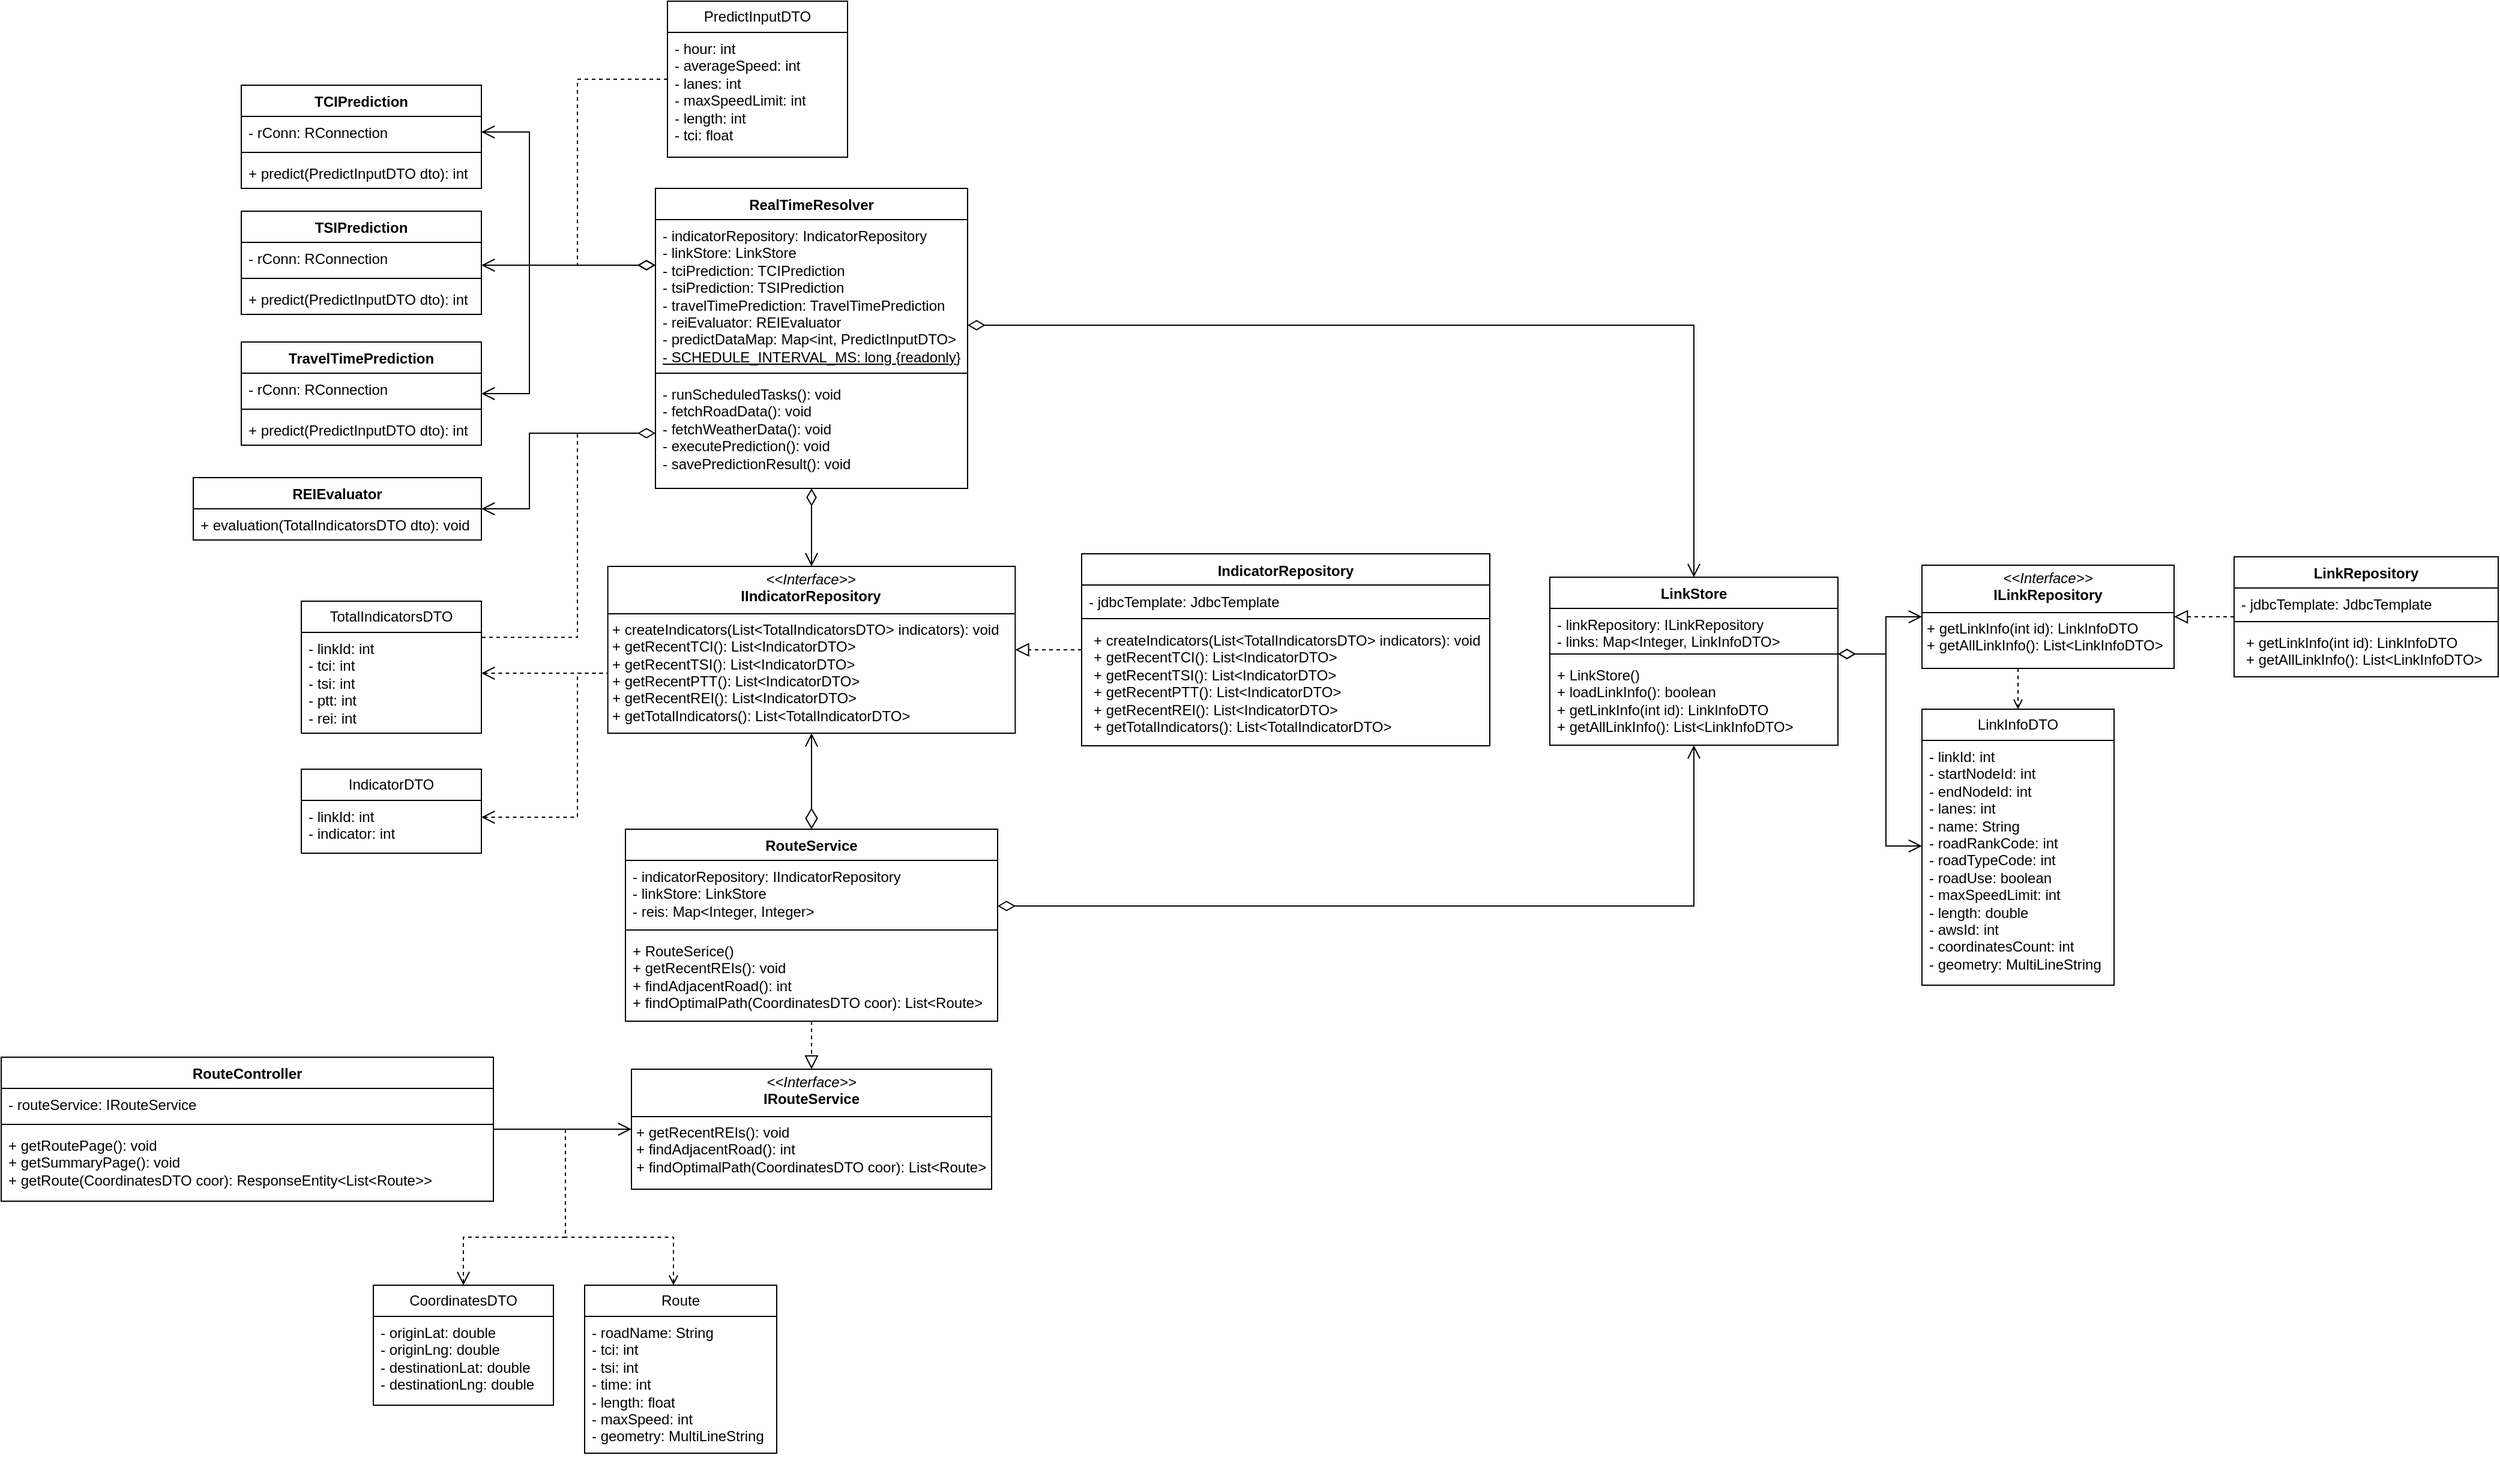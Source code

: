 <mxfile version="24.7.7">
  <diagram id="C5RBs43oDa-KdzZeNtuy" name="Page-1">
    <mxGraphModel dx="942" dy="1934" grid="1" gridSize="10" guides="1" tooltips="1" connect="1" arrows="1" fold="1" page="1" pageScale="1" pageWidth="1169" pageHeight="827" math="0" shadow="0">
      <root>
        <mxCell id="WIyWlLk6GJQsqaUBKTNV-0" />
        <mxCell id="WIyWlLk6GJQsqaUBKTNV-1" parent="WIyWlLk6GJQsqaUBKTNV-0" />
        <mxCell id="muxnc6hLIIF-vg2cAyDk-29" style="edgeStyle=orthogonalEdgeStyle;rounded=0;orthogonalLoop=1;jettySize=auto;html=1;startArrow=diamondThin;startFill=0;endSize=9;endArrow=open;endFill=0;startSize=12;" parent="WIyWlLk6GJQsqaUBKTNV-1" source="7qdgNz7IVnDJnhtJZtUA-0" target="-kvVvv8A91ytOYpTTfjP-13" edge="1">
          <mxGeometry relative="1" as="geometry" />
        </mxCell>
        <mxCell id="7qdgNz7IVnDJnhtJZtUA-0" value="RealTimeResolver" style="swimlane;fontStyle=1;align=center;verticalAlign=top;childLayout=stackLayout;horizontal=1;startSize=26;horizontalStack=0;resizeParent=1;resizeParentMax=0;resizeLast=0;collapsible=1;marginBottom=0;whiteSpace=wrap;html=1;swimlaneFillColor=default;" parent="WIyWlLk6GJQsqaUBKTNV-1" vertex="1">
          <mxGeometry x="645" y="-584" width="260" height="250" as="geometry" />
        </mxCell>
        <mxCell id="7qdgNz7IVnDJnhtJZtUA-1" value="- indicatorRepository: IndicatorRepository&lt;div&gt;- linkStore: LinkStore&lt;br&gt;&lt;div&gt;- tciPrediction: TCI&lt;span style=&quot;background-color: initial;&quot;&gt;Prediction&lt;/span&gt;&lt;/div&gt;&lt;div&gt;- tsiPrediction: TSI&lt;span style=&quot;background-color: initial;&quot;&gt;Prediction&lt;/span&gt;&lt;/div&gt;&lt;div&gt;- travelTimePrediction: TravelTime&lt;span style=&quot;background-color: initial;&quot;&gt;Prediction&lt;/span&gt;&lt;/div&gt;&lt;div&gt;- reiEvaluator: REIEvaluator&lt;/div&gt;&lt;/div&gt;&lt;div&gt;- predictDataMap: Map&amp;lt;int, PredictInputDTO&amp;gt;&lt;/div&gt;&lt;u&gt;- SCHEDULE_INTERVAL_MS: long {readonly}&lt;/u&gt;" style="text;strokeColor=none;fillColor=none;align=left;verticalAlign=top;spacingLeft=4;spacingRight=4;overflow=hidden;rotatable=0;points=[[0,0.5],[1,0.5]];portConstraint=eastwest;whiteSpace=wrap;html=1;" parent="7qdgNz7IVnDJnhtJZtUA-0" vertex="1">
          <mxGeometry y="26" width="260" height="124" as="geometry" />
        </mxCell>
        <mxCell id="7qdgNz7IVnDJnhtJZtUA-2" value="" style="line;strokeWidth=1;fillColor=none;align=left;verticalAlign=middle;spacingTop=-1;spacingLeft=3;spacingRight=3;rotatable=0;labelPosition=right;points=[];portConstraint=eastwest;strokeColor=inherit;" parent="7qdgNz7IVnDJnhtJZtUA-0" vertex="1">
          <mxGeometry y="150" width="260" height="8" as="geometry" />
        </mxCell>
        <mxCell id="7qdgNz7IVnDJnhtJZtUA-3" value="- runScheduledTasks(): void&lt;div&gt;- fetchRoadData(): void&lt;div&gt;- fetchWeatherData(): void&lt;/div&gt;&lt;div&gt;- executePrediction(): void&lt;/div&gt;&lt;div&gt;- savePredictionResult(): void&lt;/div&gt;&lt;/div&gt;" style="text;strokeColor=none;fillColor=none;align=left;verticalAlign=top;spacingLeft=4;spacingRight=4;overflow=hidden;rotatable=0;points=[[0,0.5],[1,0.5]];portConstraint=eastwest;whiteSpace=wrap;html=1;" parent="7qdgNz7IVnDJnhtJZtUA-0" vertex="1">
          <mxGeometry y="158" width="260" height="92" as="geometry" />
        </mxCell>
        <mxCell id="7qdgNz7IVnDJnhtJZtUA-4" value="TCIPrediction" style="swimlane;fontStyle=1;align=center;verticalAlign=top;childLayout=stackLayout;horizontal=1;startSize=26;horizontalStack=0;resizeParent=1;resizeParentMax=0;resizeLast=0;collapsible=1;marginBottom=0;whiteSpace=wrap;html=1;fillColor=default;swimlaneFillColor=default;" parent="WIyWlLk6GJQsqaUBKTNV-1" vertex="1">
          <mxGeometry x="300" y="-670" width="200" height="86" as="geometry" />
        </mxCell>
        <mxCell id="7qdgNz7IVnDJnhtJZtUA-5" value="- rConn: RConnection" style="text;strokeColor=none;fillColor=none;align=left;verticalAlign=top;spacingLeft=4;spacingRight=4;overflow=hidden;rotatable=0;points=[[0,0.5],[1,0.5]];portConstraint=eastwest;whiteSpace=wrap;html=1;" parent="7qdgNz7IVnDJnhtJZtUA-4" vertex="1">
          <mxGeometry y="26" width="200" height="26" as="geometry" />
        </mxCell>
        <mxCell id="7qdgNz7IVnDJnhtJZtUA-6" value="" style="line;strokeWidth=1;fillColor=none;align=left;verticalAlign=middle;spacingTop=-1;spacingLeft=3;spacingRight=3;rotatable=0;labelPosition=right;points=[];portConstraint=eastwest;strokeColor=inherit;" parent="7qdgNz7IVnDJnhtJZtUA-4" vertex="1">
          <mxGeometry y="52" width="200" height="8" as="geometry" />
        </mxCell>
        <mxCell id="7qdgNz7IVnDJnhtJZtUA-7" value="+ predict(PredictInputDTO dto): int" style="text;strokeColor=none;fillColor=none;align=left;verticalAlign=top;spacingLeft=4;spacingRight=4;overflow=hidden;rotatable=0;points=[[0,0.5],[1,0.5]];portConstraint=eastwest;whiteSpace=wrap;html=1;" parent="7qdgNz7IVnDJnhtJZtUA-4" vertex="1">
          <mxGeometry y="60" width="200" height="26" as="geometry" />
        </mxCell>
        <mxCell id="muxnc6hLIIF-vg2cAyDk-27" style="edgeStyle=orthogonalEdgeStyle;rounded=0;orthogonalLoop=1;jettySize=auto;html=1;endSize=12;startSize=9;endArrow=diamondThin;endFill=0;startArrow=open;startFill=0;" parent="WIyWlLk6GJQsqaUBKTNV-1" source="7qdgNz7IVnDJnhtJZtUA-8" target="7qdgNz7IVnDJnhtJZtUA-0" edge="1">
          <mxGeometry relative="1" as="geometry">
            <Array as="points">
              <mxPoint x="540" y="-413" />
              <mxPoint x="540" y="-520" />
            </Array>
          </mxGeometry>
        </mxCell>
        <mxCell id="7qdgNz7IVnDJnhtJZtUA-8" value="TravelTimePrediction" style="swimlane;fontStyle=1;align=center;verticalAlign=top;childLayout=stackLayout;horizontal=1;startSize=26;horizontalStack=0;resizeParent=1;resizeParentMax=0;resizeLast=0;collapsible=1;marginBottom=0;whiteSpace=wrap;html=1;swimlaneFillColor=default;" parent="WIyWlLk6GJQsqaUBKTNV-1" vertex="1">
          <mxGeometry x="300" y="-456" width="200" height="86" as="geometry" />
        </mxCell>
        <mxCell id="7qdgNz7IVnDJnhtJZtUA-9" value="- rConn: RConnection" style="text;strokeColor=none;fillColor=none;align=left;verticalAlign=top;spacingLeft=4;spacingRight=4;overflow=hidden;rotatable=0;points=[[0,0.5],[1,0.5]];portConstraint=eastwest;whiteSpace=wrap;html=1;" parent="7qdgNz7IVnDJnhtJZtUA-8" vertex="1">
          <mxGeometry y="26" width="200" height="26" as="geometry" />
        </mxCell>
        <mxCell id="7qdgNz7IVnDJnhtJZtUA-10" value="" style="line;strokeWidth=1;fillColor=none;align=left;verticalAlign=middle;spacingTop=-1;spacingLeft=3;spacingRight=3;rotatable=0;labelPosition=right;points=[];portConstraint=eastwest;strokeColor=inherit;" parent="7qdgNz7IVnDJnhtJZtUA-8" vertex="1">
          <mxGeometry y="52" width="200" height="8" as="geometry" />
        </mxCell>
        <mxCell id="7qdgNz7IVnDJnhtJZtUA-11" value="+ predict(PredictInputDTO dto): int" style="text;strokeColor=none;fillColor=none;align=left;verticalAlign=top;spacingLeft=4;spacingRight=4;overflow=hidden;rotatable=0;points=[[0,0.5],[1,0.5]];portConstraint=eastwest;whiteSpace=wrap;html=1;" parent="7qdgNz7IVnDJnhtJZtUA-8" vertex="1">
          <mxGeometry y="60" width="200" height="26" as="geometry" />
        </mxCell>
        <mxCell id="muxnc6hLIIF-vg2cAyDk-26" style="edgeStyle=orthogonalEdgeStyle;rounded=0;orthogonalLoop=1;jettySize=auto;html=1;endSize=12;startSize=9;endArrow=diamondThin;endFill=0;startArrow=open;startFill=0;" parent="WIyWlLk6GJQsqaUBKTNV-1" source="7qdgNz7IVnDJnhtJZtUA-12" target="7qdgNz7IVnDJnhtJZtUA-0" edge="1">
          <mxGeometry relative="1" as="geometry">
            <Array as="points">
              <mxPoint x="580" y="-520" />
              <mxPoint x="580" y="-520" />
            </Array>
          </mxGeometry>
        </mxCell>
        <mxCell id="7qdgNz7IVnDJnhtJZtUA-12" value="TSIPrediction" style="swimlane;fontStyle=1;align=center;verticalAlign=top;childLayout=stackLayout;horizontal=1;startSize=26;horizontalStack=0;resizeParent=1;resizeParentMax=0;resizeLast=0;collapsible=1;marginBottom=0;whiteSpace=wrap;html=1;swimlaneFillColor=default;" parent="WIyWlLk6GJQsqaUBKTNV-1" vertex="1">
          <mxGeometry x="300" y="-565" width="200" height="86" as="geometry" />
        </mxCell>
        <mxCell id="7qdgNz7IVnDJnhtJZtUA-13" value="- rConn: RConnection" style="text;strokeColor=none;fillColor=none;align=left;verticalAlign=top;spacingLeft=4;spacingRight=4;overflow=hidden;rotatable=0;points=[[0,0.5],[1,0.5]];portConstraint=eastwest;whiteSpace=wrap;html=1;" parent="7qdgNz7IVnDJnhtJZtUA-12" vertex="1">
          <mxGeometry y="26" width="200" height="26" as="geometry" />
        </mxCell>
        <mxCell id="7qdgNz7IVnDJnhtJZtUA-14" value="" style="line;strokeWidth=1;fillColor=none;align=left;verticalAlign=middle;spacingTop=-1;spacingLeft=3;spacingRight=3;rotatable=0;labelPosition=right;points=[];portConstraint=eastwest;strokeColor=inherit;" parent="7qdgNz7IVnDJnhtJZtUA-12" vertex="1">
          <mxGeometry y="52" width="200" height="8" as="geometry" />
        </mxCell>
        <mxCell id="7qdgNz7IVnDJnhtJZtUA-15" value="+ predict(PredictInputDTO dto): int" style="text;strokeColor=none;fillColor=none;align=left;verticalAlign=top;spacingLeft=4;spacingRight=4;overflow=hidden;rotatable=0;points=[[0,0.5],[1,0.5]];portConstraint=eastwest;whiteSpace=wrap;html=1;" parent="7qdgNz7IVnDJnhtJZtUA-12" vertex="1">
          <mxGeometry y="60" width="200" height="26" as="geometry" />
        </mxCell>
        <mxCell id="9JOu5r-hT03HQkHYxPeE-22" style="edgeStyle=orthogonalEdgeStyle;rounded=0;orthogonalLoop=1;jettySize=auto;html=1;endArrow=open;endFill=0;endSize=9;" parent="WIyWlLk6GJQsqaUBKTNV-1" source="7qdgNz7IVnDJnhtJZtUA-24" target="9JOu5r-hT03HQkHYxPeE-0" edge="1">
          <mxGeometry relative="1" as="geometry" />
        </mxCell>
        <mxCell id="9JOu5r-hT03HQkHYxPeE-23" style="edgeStyle=orthogonalEdgeStyle;rounded=0;orthogonalLoop=1;jettySize=auto;html=1;endArrow=open;endFill=0;dashed=1;endSize=9;entryX=0.5;entryY=0;entryDx=0;entryDy=0;" parent="WIyWlLk6GJQsqaUBKTNV-1" target="-kvVvv8A91ytOYpTTfjP-0" edge="1">
          <mxGeometry relative="1" as="geometry">
            <mxPoint x="570" y="199.99" as="sourcePoint" />
            <mxPoint x="490" y="330" as="targetPoint" />
            <Array as="points">
              <mxPoint x="570" y="290" />
              <mxPoint x="485" y="290" />
            </Array>
          </mxGeometry>
        </mxCell>
        <mxCell id="7qdgNz7IVnDJnhtJZtUA-24" value="RouteController" style="swimlane;fontStyle=1;align=center;verticalAlign=top;childLayout=stackLayout;horizontal=1;startSize=26;horizontalStack=0;resizeParent=1;resizeParentMax=0;resizeLast=0;collapsible=1;marginBottom=0;whiteSpace=wrap;html=1;swimlaneFillColor=default;" parent="WIyWlLk6GJQsqaUBKTNV-1" vertex="1">
          <mxGeometry x="100" y="140" width="410" height="120" as="geometry" />
        </mxCell>
        <mxCell id="7qdgNz7IVnDJnhtJZtUA-25" value="- routeService: IRouteService" style="text;strokeColor=none;fillColor=none;align=left;verticalAlign=top;spacingLeft=4;spacingRight=4;overflow=hidden;rotatable=0;points=[[0,0.5],[1,0.5]];portConstraint=eastwest;whiteSpace=wrap;html=1;" parent="7qdgNz7IVnDJnhtJZtUA-24" vertex="1">
          <mxGeometry y="26" width="410" height="26" as="geometry" />
        </mxCell>
        <mxCell id="7qdgNz7IVnDJnhtJZtUA-26" value="" style="line;strokeWidth=1;fillColor=none;align=left;verticalAlign=middle;spacingTop=-1;spacingLeft=3;spacingRight=3;rotatable=0;labelPosition=right;points=[];portConstraint=eastwest;strokeColor=inherit;" parent="7qdgNz7IVnDJnhtJZtUA-24" vertex="1">
          <mxGeometry y="52" width="410" height="8" as="geometry" />
        </mxCell>
        <mxCell id="7qdgNz7IVnDJnhtJZtUA-27" value="+ getRoutePage(): void&lt;div&gt;+ getSummaryPage(): void&lt;/div&gt;&lt;div&gt;+ getRoute(CoordinatesDTO coor):&amp;nbsp;ResponseEntity&amp;lt;List&amp;lt;Route&amp;gt;&amp;gt;&lt;/div&gt;" style="text;strokeColor=none;fillColor=none;align=left;verticalAlign=top;spacingLeft=4;spacingRight=4;overflow=hidden;rotatable=0;points=[[0,0.5],[1,0.5]];portConstraint=eastwest;whiteSpace=wrap;html=1;" parent="7qdgNz7IVnDJnhtJZtUA-24" vertex="1">
          <mxGeometry y="60" width="410" height="60" as="geometry" />
        </mxCell>
        <mxCell id="-kvVvv8A91ytOYpTTfjP-7" style="edgeStyle=orthogonalEdgeStyle;rounded=0;orthogonalLoop=1;jettySize=auto;html=1;startArrow=diamondThin;startFill=0;endSize=9;startSize=15;entryX=0.5;entryY=1;entryDx=0;entryDy=0;endArrow=open;endFill=0;" parent="WIyWlLk6GJQsqaUBKTNV-1" source="7qdgNz7IVnDJnhtJZtUA-28" target="-kvVvv8A91ytOYpTTfjP-13" edge="1">
          <mxGeometry relative="1" as="geometry" />
        </mxCell>
        <mxCell id="9JOu5r-hT03HQkHYxPeE-39" style="edgeStyle=orthogonalEdgeStyle;rounded=0;orthogonalLoop=1;jettySize=auto;html=1;dashed=1;endArrow=block;endFill=0;endSize=9;" parent="WIyWlLk6GJQsqaUBKTNV-1" source="7qdgNz7IVnDJnhtJZtUA-28" target="9JOu5r-hT03HQkHYxPeE-0" edge="1">
          <mxGeometry relative="1" as="geometry" />
        </mxCell>
        <mxCell id="muxnc6hLIIF-vg2cAyDk-38" style="edgeStyle=orthogonalEdgeStyle;rounded=0;orthogonalLoop=1;jettySize=auto;html=1;endArrow=open;endFill=0;endSize=9;startArrow=diamondThin;startFill=0;startSize=12;" parent="WIyWlLk6GJQsqaUBKTNV-1" source="7qdgNz7IVnDJnhtJZtUA-28" target="muxnc6hLIIF-vg2cAyDk-5" edge="1">
          <mxGeometry relative="1" as="geometry">
            <Array as="points">
              <mxPoint x="1510" y="14" />
            </Array>
          </mxGeometry>
        </mxCell>
        <mxCell id="7qdgNz7IVnDJnhtJZtUA-28" value="RouteService" style="swimlane;fontStyle=1;align=center;verticalAlign=top;childLayout=stackLayout;horizontal=1;startSize=26;horizontalStack=0;resizeParent=1;resizeParentMax=0;resizeLast=0;collapsible=1;marginBottom=0;whiteSpace=wrap;html=1;swimlaneFillColor=default;" parent="WIyWlLk6GJQsqaUBKTNV-1" vertex="1">
          <mxGeometry x="620" y="-50" width="310" height="160" as="geometry" />
        </mxCell>
        <mxCell id="7qdgNz7IVnDJnhtJZtUA-29" value="- indicatorRepository: IIndicatorRepository&lt;div&gt;- linkStore: LinkStore&lt;/div&gt;&lt;div&gt;- reis: Map&amp;lt;Integer, Integer&amp;gt;&lt;/div&gt;" style="text;strokeColor=none;fillColor=none;align=left;verticalAlign=top;spacingLeft=4;spacingRight=4;overflow=hidden;rotatable=0;points=[[0,0.5],[1,0.5]];portConstraint=eastwest;whiteSpace=wrap;html=1;" parent="7qdgNz7IVnDJnhtJZtUA-28" vertex="1">
          <mxGeometry y="26" width="310" height="54" as="geometry" />
        </mxCell>
        <mxCell id="7qdgNz7IVnDJnhtJZtUA-30" value="" style="line;strokeWidth=1;fillColor=none;align=left;verticalAlign=middle;spacingTop=-1;spacingLeft=3;spacingRight=3;rotatable=0;labelPosition=right;points=[];portConstraint=eastwest;strokeColor=inherit;" parent="7qdgNz7IVnDJnhtJZtUA-28" vertex="1">
          <mxGeometry y="80" width="310" height="8" as="geometry" />
        </mxCell>
        <mxCell id="7qdgNz7IVnDJnhtJZtUA-31" value="+ RouteSerice()&lt;div&gt;&lt;span style=&quot;background-color: initial;&quot;&gt;+ getRecentREIs(): void&lt;/span&gt;&lt;/div&gt;&lt;div&gt;&lt;span style=&quot;background-color: initial;&quot;&gt;+ findAdjacentRoad(): int&lt;/span&gt;&lt;/div&gt;&lt;div&gt;&lt;span style=&quot;background-color: initial;&quot;&gt;+ findOptimalPath(CoordinatesDTO coor): List&amp;lt;Route&amp;gt;&lt;/span&gt;&lt;/div&gt;" style="text;strokeColor=none;fillColor=none;align=left;verticalAlign=top;spacingLeft=4;spacingRight=4;overflow=hidden;rotatable=0;points=[[0,0.5],[1,0.5]];portConstraint=eastwest;whiteSpace=wrap;html=1;" parent="7qdgNz7IVnDJnhtJZtUA-28" vertex="1">
          <mxGeometry y="88" width="310" height="72" as="geometry" />
        </mxCell>
        <mxCell id="-kvVvv8A91ytOYpTTfjP-0" value="CoordinatesDTO" style="swimlane;fontStyle=0;childLayout=stackLayout;horizontal=1;startSize=26;fillColor=none;horizontalStack=0;resizeParent=1;resizeParentMax=0;resizeLast=0;collapsible=1;marginBottom=0;whiteSpace=wrap;html=1;swimlaneFillColor=default;" parent="WIyWlLk6GJQsqaUBKTNV-1" vertex="1">
          <mxGeometry x="410" y="330" width="150" height="100" as="geometry" />
        </mxCell>
        <mxCell id="-kvVvv8A91ytOYpTTfjP-1" value="- originLat: double&lt;div&gt;- originLng: double&lt;br&gt;&lt;/div&gt;&lt;div&gt;- destinationLat&lt;span style=&quot;background-color: initial;&quot;&gt;: double&lt;/span&gt;&lt;br&gt;&lt;/div&gt;&lt;div&gt;- destinationLng&lt;span style=&quot;background-color: initial;&quot;&gt;: double&lt;/span&gt;&lt;span style=&quot;background-color: initial;&quot;&gt;&lt;br&gt;&lt;/span&gt;&lt;/div&gt;" style="text;strokeColor=none;fillColor=none;align=left;verticalAlign=top;spacingLeft=4;spacingRight=4;overflow=hidden;rotatable=0;points=[[0,0.5],[1,0.5]];portConstraint=eastwest;whiteSpace=wrap;html=1;" parent="-kvVvv8A91ytOYpTTfjP-0" vertex="1">
          <mxGeometry y="26" width="150" height="74" as="geometry" />
        </mxCell>
        <mxCell id="-kvVvv8A91ytOYpTTfjP-13" value="&lt;p style=&quot;margin:0px;margin-top:4px;text-align:center;&quot;&gt;&lt;i&gt;&amp;lt;&amp;lt;Interface&amp;gt;&amp;gt;&lt;/i&gt;&lt;br&gt;&lt;b&gt;IIndicatorRepository&lt;/b&gt;&lt;/p&gt;&lt;hr size=&quot;1&quot; style=&quot;border-style:solid;&quot;&gt;&lt;p style=&quot;margin:0px;margin-left:4px;&quot;&gt;+ createIndicators(List&amp;lt;TotalIndicatorsDTO&amp;gt; indicators): void&lt;br&gt;&lt;/p&gt;&lt;p style=&quot;margin: 0px 0px 0px 4px;&quot;&gt;+ getRecentTCI(): List&amp;lt;IndicatorDTO&amp;gt;&lt;/p&gt;&lt;p style=&quot;margin: 0px 0px 0px 4px;&quot;&gt;+ getRecentTSI(): List&amp;lt;IndicatorDTO&amp;gt;&lt;br&gt;&lt;/p&gt;&lt;p style=&quot;margin: 0px 0px 0px 4px;&quot;&gt;+ getRecentPTT(): List&amp;lt;IndicatorDTO&amp;gt;&lt;/p&gt;&lt;p style=&quot;margin: 0px 0px 0px 4px;&quot;&gt;+ getRecentREI(): List&amp;lt;IndicatorDTO&amp;gt;&lt;/p&gt;&lt;p style=&quot;margin: 0px 0px 0px 4px;&quot;&gt;+ getTotalIndicators(): List&amp;lt;TotalIndicatorDTO&amp;gt;&lt;/p&gt;" style="verticalAlign=top;align=left;overflow=fill;html=1;whiteSpace=wrap;swimlaneFillColor=default;" parent="WIyWlLk6GJQsqaUBKTNV-1" vertex="1">
          <mxGeometry x="605.31" y="-269" width="339.38" height="139" as="geometry" />
        </mxCell>
        <mxCell id="9JOu5r-hT03HQkHYxPeE-41" style="edgeStyle=orthogonalEdgeStyle;rounded=0;orthogonalLoop=1;jettySize=auto;html=1;dashed=1;endArrow=none;endFill=0;endSize=9;startArrow=open;startFill=0;startSize=9;" parent="WIyWlLk6GJQsqaUBKTNV-1" source="-kvVvv8A91ytOYpTTfjP-14" target="-kvVvv8A91ytOYpTTfjP-13" edge="1">
          <mxGeometry relative="1" as="geometry">
            <Array as="points">
              <mxPoint x="580" y="-60" />
              <mxPoint x="580" y="-180" />
            </Array>
          </mxGeometry>
        </mxCell>
        <mxCell id="-kvVvv8A91ytOYpTTfjP-14" value="IndicatorDTO" style="swimlane;fontStyle=0;childLayout=stackLayout;horizontal=1;startSize=26;fillColor=none;horizontalStack=0;resizeParent=1;resizeParentMax=0;resizeLast=0;collapsible=1;marginBottom=0;whiteSpace=wrap;html=1;" parent="WIyWlLk6GJQsqaUBKTNV-1" vertex="1">
          <mxGeometry x="350" y="-100" width="150" height="70" as="geometry" />
        </mxCell>
        <mxCell id="-kvVvv8A91ytOYpTTfjP-15" value="- linkId: int&lt;div&gt;- indicator: int&lt;br&gt;&lt;/div&gt;" style="text;strokeColor=none;fillColor=none;align=left;verticalAlign=top;spacingLeft=4;spacingRight=4;overflow=hidden;rotatable=0;points=[[0,0.5],[1,0.5]];portConstraint=eastwest;whiteSpace=wrap;html=1;" parent="-kvVvv8A91ytOYpTTfjP-14" vertex="1">
          <mxGeometry y="26" width="150" height="44" as="geometry" />
        </mxCell>
        <mxCell id="9JOu5r-hT03HQkHYxPeE-0" value="&lt;p style=&quot;margin:0px;margin-top:4px;text-align:center;&quot;&gt;&lt;i&gt;&amp;lt;&amp;lt;Interface&amp;gt;&amp;gt;&lt;/i&gt;&lt;br&gt;&lt;b&gt;I&lt;/b&gt;&lt;b style=&quot;background-color: initial;&quot;&gt;RouteService&lt;/b&gt;&lt;/p&gt;&lt;hr size=&quot;1&quot; style=&quot;border-style:solid;&quot;&gt;&lt;p style=&quot;margin:0px;margin-left:4px;&quot;&gt;+ getRecentREIs(): void&lt;/p&gt;&lt;p style=&quot;margin:0px;margin-left:4px;&quot;&gt;+ findAdjacentRoad(): int&lt;/p&gt;&lt;p style=&quot;margin:0px;margin-left:4px;&quot;&gt;+ findOptimalPath(CoordinatesDTO coor): List&amp;lt;Route&amp;gt;&lt;/p&gt;" style="verticalAlign=top;align=left;overflow=fill;html=1;whiteSpace=wrap;swimlaneFillColor=default;" parent="WIyWlLk6GJQsqaUBKTNV-1" vertex="1">
          <mxGeometry x="625" y="150" width="300" height="100" as="geometry" />
        </mxCell>
        <mxCell id="muxnc6hLIIF-vg2cAyDk-22" style="edgeStyle=orthogonalEdgeStyle;rounded=0;orthogonalLoop=1;jettySize=auto;html=1;endArrow=none;endFill=0;dashed=1;startArrow=open;startFill=0;" parent="WIyWlLk6GJQsqaUBKTNV-1" source="9JOu5r-hT03HQkHYxPeE-6" edge="1">
          <mxGeometry relative="1" as="geometry">
            <mxPoint x="570" y="290" as="targetPoint" />
            <Array as="points">
              <mxPoint x="660" y="290" />
            </Array>
          </mxGeometry>
        </mxCell>
        <mxCell id="9JOu5r-hT03HQkHYxPeE-6" value="Route" style="swimlane;fontStyle=0;childLayout=stackLayout;horizontal=1;startSize=26;fillColor=none;horizontalStack=0;resizeParent=1;resizeParentMax=0;resizeLast=0;collapsible=1;marginBottom=0;whiteSpace=wrap;html=1;swimlaneFillColor=default;" parent="WIyWlLk6GJQsqaUBKTNV-1" vertex="1">
          <mxGeometry x="586" y="330" width="160" height="140" as="geometry">
            <mxRectangle x="780" y="586" width="70" height="30" as="alternateBounds" />
          </mxGeometry>
        </mxCell>
        <mxCell id="9JOu5r-hT03HQkHYxPeE-9" value="- roadName: String&lt;div&gt;- tci: int&lt;br&gt;&lt;/div&gt;&lt;div&gt;- tsi: int&lt;br&gt;&lt;/div&gt;&lt;div&gt;- time: int&lt;br&gt;&lt;/div&gt;&lt;div&gt;- length: float&lt;br&gt;&lt;/div&gt;&lt;div&gt;- maxSpeed: int&lt;/div&gt;&lt;div&gt;- geometry: MultiLineString&lt;/div&gt;" style="text;strokeColor=none;fillColor=none;align=left;verticalAlign=top;spacingLeft=4;spacingRight=4;overflow=hidden;rotatable=0;points=[[0,0.5],[1,0.5]];portConstraint=eastwest;whiteSpace=wrap;html=1;" parent="9JOu5r-hT03HQkHYxPeE-6" vertex="1">
          <mxGeometry y="26" width="160" height="114" as="geometry" />
        </mxCell>
        <mxCell id="muxnc6hLIIF-vg2cAyDk-28" style="edgeStyle=orthogonalEdgeStyle;rounded=0;orthogonalLoop=1;jettySize=auto;html=1;endSize=12;startSize=9;endArrow=diamondThin;endFill=0;startArrow=open;startFill=0;" parent="WIyWlLk6GJQsqaUBKTNV-1" source="9JOu5r-hT03HQkHYxPeE-29" target="7qdgNz7IVnDJnhtJZtUA-0" edge="1">
          <mxGeometry relative="1" as="geometry">
            <Array as="points">
              <mxPoint x="540" y="-317" />
              <mxPoint x="540" y="-380" />
            </Array>
          </mxGeometry>
        </mxCell>
        <mxCell id="9JOu5r-hT03HQkHYxPeE-29" value="REIEvaluator" style="swimlane;fontStyle=1;align=center;verticalAlign=top;childLayout=stackLayout;horizontal=1;startSize=26;horizontalStack=0;resizeParent=1;resizeParentMax=0;resizeLast=0;collapsible=1;marginBottom=0;whiteSpace=wrap;html=1;swimlaneFillColor=default;" parent="WIyWlLk6GJQsqaUBKTNV-1" vertex="1">
          <mxGeometry x="260" y="-343" width="240" height="52" as="geometry" />
        </mxCell>
        <mxCell id="9JOu5r-hT03HQkHYxPeE-32" value="+ evaluation&lt;span style=&quot;background-color: initial;&quot;&gt;(TotalIndicatorsDTO dto): void&lt;/span&gt;" style="text;strokeColor=none;fillColor=none;align=left;verticalAlign=top;spacingLeft=4;spacingRight=4;overflow=hidden;rotatable=0;points=[[0,0.5],[1,0.5]];portConstraint=eastwest;whiteSpace=wrap;html=1;" parent="9JOu5r-hT03HQkHYxPeE-29" vertex="1">
          <mxGeometry y="26" width="240" height="26" as="geometry" />
        </mxCell>
        <mxCell id="5KlHAKBDxqlmMe3zaaGu-0" value="TotalIndicatorsDTO" style="swimlane;fontStyle=0;childLayout=stackLayout;horizontal=1;startSize=26;fillColor=none;horizontalStack=0;resizeParent=1;resizeParentMax=0;resizeLast=0;collapsible=1;marginBottom=0;whiteSpace=wrap;html=1;swimlaneFillColor=default;" parent="WIyWlLk6GJQsqaUBKTNV-1" vertex="1">
          <mxGeometry x="350" y="-240" width="150" height="110" as="geometry" />
        </mxCell>
        <mxCell id="muxnc6hLIIF-vg2cAyDk-34" style="edgeStyle=orthogonalEdgeStyle;rounded=0;orthogonalLoop=1;jettySize=auto;html=1;endArrow=none;endFill=0;dashed=1;exitX=1.003;exitY=0.049;exitDx=0;exitDy=0;exitPerimeter=0;" parent="5KlHAKBDxqlmMe3zaaGu-0" source="5KlHAKBDxqlmMe3zaaGu-1" edge="1">
          <mxGeometry relative="1" as="geometry">
            <mxPoint x="230" y="-140" as="targetPoint" />
            <mxPoint x="150" y="53" as="sourcePoint" />
            <Array as="points">
              <mxPoint x="230" y="30" />
            </Array>
          </mxGeometry>
        </mxCell>
        <mxCell id="5KlHAKBDxqlmMe3zaaGu-1" value="- linkId: int&lt;div&gt;- tci: int&lt;br&gt;&lt;/div&gt;&lt;div&gt;- tsi: int&lt;/div&gt;&lt;div&gt;- ptt: int&lt;/div&gt;&lt;div&gt;- rei: int&lt;/div&gt;" style="text;strokeColor=none;fillColor=none;align=left;verticalAlign=top;spacingLeft=4;spacingRight=4;overflow=hidden;rotatable=0;points=[[0,0.5],[1,0.5]];portConstraint=eastwest;whiteSpace=wrap;html=1;" parent="5KlHAKBDxqlmMe3zaaGu-0" vertex="1">
          <mxGeometry y="26" width="150" height="84" as="geometry" />
        </mxCell>
        <mxCell id="5KlHAKBDxqlmMe3zaaGu-2" style="edgeStyle=orthogonalEdgeStyle;rounded=0;orthogonalLoop=1;jettySize=auto;html=1;endArrow=none;endFill=0;endSize=9;dashed=1;startArrow=open;startFill=0;startSize=9;" parent="WIyWlLk6GJQsqaUBKTNV-1" source="5KlHAKBDxqlmMe3zaaGu-1" target="-kvVvv8A91ytOYpTTfjP-13" edge="1">
          <mxGeometry relative="1" as="geometry">
            <Array as="points">
              <mxPoint x="570" y="-180" />
              <mxPoint x="570" y="-180" />
            </Array>
          </mxGeometry>
        </mxCell>
        <mxCell id="muxnc6hLIIF-vg2cAyDk-30" style="edgeStyle=orthogonalEdgeStyle;rounded=0;orthogonalLoop=1;jettySize=auto;html=1;endArrow=none;endFill=0;dashed=1;endSize=9;startSize=12;" parent="WIyWlLk6GJQsqaUBKTNV-1" source="muxnc6hLIIF-vg2cAyDk-0" edge="1">
          <mxGeometry relative="1" as="geometry">
            <mxPoint x="570" y="-520" as="targetPoint" />
            <Array as="points">
              <mxPoint x="580" y="-675" />
              <mxPoint x="580" y="-520" />
            </Array>
          </mxGeometry>
        </mxCell>
        <mxCell id="muxnc6hLIIF-vg2cAyDk-0" value="PredictInputDTO" style="swimlane;fontStyle=0;childLayout=stackLayout;horizontal=1;startSize=26;fillColor=none;horizontalStack=0;resizeParent=1;resizeParentMax=0;resizeLast=0;collapsible=1;marginBottom=0;whiteSpace=wrap;html=1;swimlaneFillColor=default;" parent="WIyWlLk6GJQsqaUBKTNV-1" vertex="1">
          <mxGeometry x="655" y="-740" width="150" height="130" as="geometry" />
        </mxCell>
        <mxCell id="muxnc6hLIIF-vg2cAyDk-1" value="&lt;div&gt;- hour: int&lt;br&gt;&lt;/div&gt;&lt;div&gt;- averageSpeed: int&lt;/div&gt;&lt;div&gt;- lanes: int&lt;/div&gt;&lt;div&gt;- maxSpeedLimit: int&lt;/div&gt;&lt;div&gt;- length: int&lt;/div&gt;&lt;div&gt;- tci: float&lt;/div&gt;" style="text;strokeColor=none;fillColor=none;align=left;verticalAlign=top;spacingLeft=4;spacingRight=4;overflow=hidden;rotatable=0;points=[[0,0.5],[1,0.5]];portConstraint=eastwest;whiteSpace=wrap;html=1;" parent="muxnc6hLIIF-vg2cAyDk-0" vertex="1">
          <mxGeometry y="26" width="150" height="104" as="geometry" />
        </mxCell>
        <mxCell id="muxnc6hLIIF-vg2cAyDk-42" style="edgeStyle=orthogonalEdgeStyle;rounded=0;orthogonalLoop=1;jettySize=auto;html=1;endArrow=open;endFill=0;endSize=9;startArrow=diamondThin;startFill=0;startSize=12;" parent="WIyWlLk6GJQsqaUBKTNV-1" edge="1">
          <mxGeometry relative="1" as="geometry">
            <mxPoint x="1630" y="-196" as="sourcePoint" />
            <mxPoint x="1700.0" y="-36" as="targetPoint" />
            <Array as="points">
              <mxPoint x="1670" y="-196" />
              <mxPoint x="1670" y="-36" />
            </Array>
          </mxGeometry>
        </mxCell>
        <mxCell id="muxnc6hLIIF-vg2cAyDk-2" value="LinkStore" style="swimlane;fontStyle=1;align=center;verticalAlign=top;childLayout=stackLayout;horizontal=1;startSize=26;horizontalStack=0;resizeParent=1;resizeParentMax=0;resizeLast=0;collapsible=1;marginBottom=0;whiteSpace=wrap;html=1;swimlaneFillColor=default;" parent="WIyWlLk6GJQsqaUBKTNV-1" vertex="1">
          <mxGeometry x="1390" y="-260" width="240" height="140" as="geometry" />
        </mxCell>
        <mxCell id="muxnc6hLIIF-vg2cAyDk-3" value="&lt;div&gt;- linkRepository: ILinkRepository&lt;/div&gt;- links: Map&amp;lt;Integer, LinkInfoDTO&amp;gt;" style="text;strokeColor=none;fillColor=none;align=left;verticalAlign=top;spacingLeft=4;spacingRight=4;overflow=hidden;rotatable=0;points=[[0,0.5],[1,0.5]];portConstraint=eastwest;whiteSpace=wrap;html=1;" parent="muxnc6hLIIF-vg2cAyDk-2" vertex="1">
          <mxGeometry y="26" width="240" height="34" as="geometry" />
        </mxCell>
        <mxCell id="muxnc6hLIIF-vg2cAyDk-4" value="" style="line;strokeWidth=1;fillColor=none;align=left;verticalAlign=middle;spacingTop=-1;spacingLeft=3;spacingRight=3;rotatable=0;labelPosition=right;points=[];portConstraint=eastwest;strokeColor=inherit;" parent="muxnc6hLIIF-vg2cAyDk-2" vertex="1">
          <mxGeometry y="60" width="240" height="8" as="geometry" />
        </mxCell>
        <mxCell id="muxnc6hLIIF-vg2cAyDk-5" value="+ LinkStore()&lt;div&gt;+ loadLinkInfo(): boolean&lt;/div&gt;&lt;div&gt;+ getLinkInfo(int id): LinkInfoDTO&lt;/div&gt;&lt;div&gt;+ getAllLinkInfo(): List&amp;lt;LinkInfoDTO&amp;gt;&lt;br&gt;&lt;/div&gt;" style="text;strokeColor=none;fillColor=none;align=left;verticalAlign=top;spacingLeft=4;spacingRight=4;overflow=hidden;rotatable=0;points=[[0,0.5],[1,0.5]];portConstraint=eastwest;whiteSpace=wrap;html=1;" parent="muxnc6hLIIF-vg2cAyDk-2" vertex="1">
          <mxGeometry y="68" width="240" height="72" as="geometry" />
        </mxCell>
        <mxCell id="muxnc6hLIIF-vg2cAyDk-44" style="edgeStyle=orthogonalEdgeStyle;rounded=0;orthogonalLoop=1;jettySize=auto;html=1;endArrow=open;endFill=0;dashed=1;" parent="WIyWlLk6GJQsqaUBKTNV-1" source="muxnc6hLIIF-vg2cAyDk-11" target="muxnc6hLIIF-vg2cAyDk-12" edge="1">
          <mxGeometry relative="1" as="geometry">
            <Array as="points">
              <mxPoint x="1780" y="-170" />
              <mxPoint x="1780" y="-170" />
            </Array>
          </mxGeometry>
        </mxCell>
        <mxCell id="muxnc6hLIIF-vg2cAyDk-11" value="&lt;p style=&quot;margin:0px;margin-top:4px;text-align:center;&quot;&gt;&lt;i&gt;&amp;lt;&amp;lt;Interface&amp;gt;&amp;gt;&lt;/i&gt;&lt;br&gt;&lt;b&gt;ILinkRepository&lt;/b&gt;&lt;/p&gt;&lt;hr size=&quot;1&quot; style=&quot;border-style:solid;&quot;&gt;&lt;p style=&quot;margin:0px;margin-left:4px;&quot;&gt;&lt;span style=&quot;background-color: initial;&quot;&gt;+ getLinkInfo(int id): LinkInfoDTO&lt;/span&gt;&lt;/p&gt;&lt;p style=&quot;margin:0px;margin-left:4px;&quot;&gt;&lt;span style=&quot;background-color: initial;&quot;&gt;+ getAllLinkInfo(): List&amp;lt;LinkInfoDTO&amp;gt;&lt;/span&gt;&lt;br&gt;&lt;/p&gt;" style="verticalAlign=top;align=left;overflow=fill;html=1;whiteSpace=wrap;swimlaneFillColor=default;" parent="WIyWlLk6GJQsqaUBKTNV-1" vertex="1">
          <mxGeometry x="1700" y="-270" width="210" height="86" as="geometry" />
        </mxCell>
        <mxCell id="muxnc6hLIIF-vg2cAyDk-12" value="LinkInfoDTO" style="swimlane;fontStyle=0;childLayout=stackLayout;horizontal=1;startSize=26;fillColor=none;horizontalStack=0;resizeParent=1;resizeParentMax=0;resizeLast=0;collapsible=1;marginBottom=0;whiteSpace=wrap;html=1;swimlaneFillColor=default;" parent="WIyWlLk6GJQsqaUBKTNV-1" vertex="1">
          <mxGeometry x="1700" y="-150" width="160" height="230" as="geometry">
            <mxRectangle x="780" y="586" width="70" height="30" as="alternateBounds" />
          </mxGeometry>
        </mxCell>
        <mxCell id="muxnc6hLIIF-vg2cAyDk-13" value="- linkId: int&lt;div&gt;- startNodeId: int&lt;div&gt;- endNodeId: int&lt;br&gt;&lt;/div&gt;&lt;div&gt;- lanes: int&lt;br&gt;&lt;/div&gt;&lt;div&gt;- name: String&lt;br&gt;&lt;/div&gt;&lt;div&gt;- roadRankCode: int&lt;br&gt;&lt;/div&gt;&lt;div&gt;- roadTypeCode: int&lt;br&gt;&lt;/div&gt;&lt;div&gt;- roadUse: boolean&lt;/div&gt;&lt;div&gt;- maxSpeedLimit: int&lt;/div&gt;&lt;div&gt;- length: double&lt;/div&gt;&lt;div&gt;- awsId: int&lt;/div&gt;&lt;div&gt;- coordinatesCount: int&lt;/div&gt;&lt;div&gt;- geometry: MultiLineString&lt;/div&gt;&lt;/div&gt;" style="text;strokeColor=none;fillColor=none;align=left;verticalAlign=top;spacingLeft=4;spacingRight=4;overflow=hidden;rotatable=0;points=[[0,0.5],[1,0.5]];portConstraint=eastwest;whiteSpace=wrap;html=1;" parent="muxnc6hLIIF-vg2cAyDk-12" vertex="1">
          <mxGeometry y="26" width="160" height="204" as="geometry" />
        </mxCell>
        <mxCell id="muxnc6hLIIF-vg2cAyDk-25" style="edgeStyle=orthogonalEdgeStyle;rounded=0;orthogonalLoop=1;jettySize=auto;html=1;endSize=12;startSize=9;endArrow=diamondThin;endFill=0;startArrow=open;startFill=0;" parent="WIyWlLk6GJQsqaUBKTNV-1" source="7qdgNz7IVnDJnhtJZtUA-5" target="7qdgNz7IVnDJnhtJZtUA-0" edge="1">
          <mxGeometry relative="1" as="geometry">
            <Array as="points">
              <mxPoint x="540" y="-631" />
              <mxPoint x="540" y="-520" />
            </Array>
          </mxGeometry>
        </mxCell>
        <mxCell id="muxnc6hLIIF-vg2cAyDk-39" style="edgeStyle=orthogonalEdgeStyle;rounded=0;orthogonalLoop=1;jettySize=auto;html=1;entryX=0.5;entryY=0;entryDx=0;entryDy=0;endArrow=open;endFill=0;endSize=9;startArrow=diamondThin;startFill=0;startSize=12;" parent="WIyWlLk6GJQsqaUBKTNV-1" source="7qdgNz7IVnDJnhtJZtUA-1" target="muxnc6hLIIF-vg2cAyDk-2" edge="1">
          <mxGeometry relative="1" as="geometry">
            <Array as="points">
              <mxPoint x="1510" y="-470" />
            </Array>
          </mxGeometry>
        </mxCell>
        <mxCell id="muxnc6hLIIF-vg2cAyDk-43" style="edgeStyle=orthogonalEdgeStyle;rounded=0;orthogonalLoop=1;jettySize=auto;html=1;endArrow=open;endFill=0;endSize=9;startArrow=diamondThin;startFill=0;startSize=12;" parent="WIyWlLk6GJQsqaUBKTNV-1" source="muxnc6hLIIF-vg2cAyDk-4" target="muxnc6hLIIF-vg2cAyDk-11" edge="1">
          <mxGeometry relative="1" as="geometry">
            <Array as="points">
              <mxPoint x="1670" y="-196" />
              <mxPoint x="1670" y="-227" />
            </Array>
          </mxGeometry>
        </mxCell>
        <mxCell id="muxnc6hLIIF-vg2cAyDk-53" style="edgeStyle=orthogonalEdgeStyle;rounded=0;orthogonalLoop=1;jettySize=auto;html=1;dashed=1;endArrow=block;endFill=0;startSize=9;endSize=9;" parent="WIyWlLk6GJQsqaUBKTNV-1" source="muxnc6hLIIF-vg2cAyDk-47" target="-kvVvv8A91ytOYpTTfjP-13" edge="1">
          <mxGeometry relative="1" as="geometry" />
        </mxCell>
        <mxCell id="muxnc6hLIIF-vg2cAyDk-47" value="&lt;b&gt;IndicatorRepository&lt;/b&gt;" style="swimlane;fontStyle=1;align=center;verticalAlign=top;childLayout=stackLayout;horizontal=1;startSize=26;horizontalStack=0;resizeParent=1;resizeParentMax=0;resizeLast=0;collapsible=1;marginBottom=0;whiteSpace=wrap;html=1;swimlaneFillColor=default;" parent="WIyWlLk6GJQsqaUBKTNV-1" vertex="1">
          <mxGeometry x="1000" y="-279.5" width="340" height="160" as="geometry" />
        </mxCell>
        <mxCell id="muxnc6hLIIF-vg2cAyDk-48" value="- jdbcTemplate:&amp;nbsp;JdbcTemplate" style="text;strokeColor=none;fillColor=none;align=left;verticalAlign=top;spacingLeft=4;spacingRight=4;overflow=hidden;rotatable=0;points=[[0,0.5],[1,0.5]];portConstraint=eastwest;whiteSpace=wrap;html=1;" parent="muxnc6hLIIF-vg2cAyDk-47" vertex="1">
          <mxGeometry y="26" width="340" height="24" as="geometry" />
        </mxCell>
        <mxCell id="muxnc6hLIIF-vg2cAyDk-49" value="" style="line;strokeWidth=1;fillColor=none;align=left;verticalAlign=middle;spacingTop=-1;spacingLeft=3;spacingRight=3;rotatable=0;labelPosition=right;points=[];portConstraint=eastwest;strokeColor=inherit;" parent="muxnc6hLIIF-vg2cAyDk-47" vertex="1">
          <mxGeometry y="50" width="340" height="8" as="geometry" />
        </mxCell>
        <mxCell id="muxnc6hLIIF-vg2cAyDk-50" value="&lt;p style=&quot;margin: 0px 0px 0px 4px;&quot;&gt;+ createIndicators(List&amp;lt;TotalIndicatorsDTO&amp;gt; indicators): void&lt;/p&gt;&lt;p style=&quot;margin: 0px 0px 0px 4px;&quot;&gt;&lt;span style=&quot;background-color: initial;&quot;&gt;+ getRecentTCI(): List&amp;lt;IndicatorDTO&amp;gt;&lt;/span&gt;&lt;/p&gt;&lt;p style=&quot;margin: 0px 0px 0px 4px;&quot;&gt;+ getRecentTSI(): List&amp;lt;IndicatorDTO&amp;gt;&lt;br&gt;&lt;/p&gt;&lt;p style=&quot;margin: 0px 0px 0px 4px;&quot;&gt;+ getRecentPTT(): List&amp;lt;IndicatorDTO&amp;gt;&lt;/p&gt;&lt;p style=&quot;margin: 0px 0px 0px 4px;&quot;&gt;+ getRecentREI(): List&amp;lt;IndicatorDTO&amp;gt;&lt;/p&gt;&lt;p style=&quot;margin: 0px 0px 0px 4px;&quot;&gt;+ getTotalIndicators(): List&amp;lt;TotalIndicatorDTO&amp;gt;&lt;/p&gt;" style="text;strokeColor=none;fillColor=none;align=left;verticalAlign=top;spacingLeft=4;spacingRight=4;overflow=hidden;rotatable=0;points=[[0,0.5],[1,0.5]];portConstraint=eastwest;whiteSpace=wrap;html=1;" parent="muxnc6hLIIF-vg2cAyDk-47" vertex="1">
          <mxGeometry y="58" width="340" height="102" as="geometry" />
        </mxCell>
        <mxCell id="muxnc6hLIIF-vg2cAyDk-58" style="edgeStyle=orthogonalEdgeStyle;rounded=0;orthogonalLoop=1;jettySize=auto;html=1;dashed=1;endArrow=block;endFill=0;startSize=9;endSize=9;" parent="WIyWlLk6GJQsqaUBKTNV-1" source="muxnc6hLIIF-vg2cAyDk-54" target="muxnc6hLIIF-vg2cAyDk-11" edge="1">
          <mxGeometry relative="1" as="geometry" />
        </mxCell>
        <mxCell id="muxnc6hLIIF-vg2cAyDk-54" value="&lt;b&gt;LinkRepository&lt;/b&gt;" style="swimlane;fontStyle=1;align=center;verticalAlign=top;childLayout=stackLayout;horizontal=1;startSize=26;horizontalStack=0;resizeParent=1;resizeParentMax=0;resizeLast=0;collapsible=1;marginBottom=0;whiteSpace=wrap;html=1;swimlaneFillColor=default;" parent="WIyWlLk6GJQsqaUBKTNV-1" vertex="1">
          <mxGeometry x="1960" y="-277" width="220" height="100" as="geometry" />
        </mxCell>
        <mxCell id="muxnc6hLIIF-vg2cAyDk-55" value="- jdbcTemplate:&amp;nbsp;JdbcTemplate" style="text;strokeColor=none;fillColor=none;align=left;verticalAlign=top;spacingLeft=4;spacingRight=4;overflow=hidden;rotatable=0;points=[[0,0.5],[1,0.5]];portConstraint=eastwest;whiteSpace=wrap;html=1;" parent="muxnc6hLIIF-vg2cAyDk-54" vertex="1">
          <mxGeometry y="26" width="220" height="24" as="geometry" />
        </mxCell>
        <mxCell id="muxnc6hLIIF-vg2cAyDk-56" value="" style="line;strokeWidth=1;fillColor=none;align=left;verticalAlign=middle;spacingTop=-1;spacingLeft=3;spacingRight=3;rotatable=0;labelPosition=right;points=[];portConstraint=eastwest;strokeColor=inherit;" parent="muxnc6hLIIF-vg2cAyDk-54" vertex="1">
          <mxGeometry y="50" width="220" height="8" as="geometry" />
        </mxCell>
        <mxCell id="muxnc6hLIIF-vg2cAyDk-57" value="&lt;p style=&quot;margin: 0px 0px 0px 4px;&quot;&gt;&lt;span style=&quot;background-color: initial;&quot;&gt;+ getLinkInfo(int id): LinkInfoDTO&lt;/span&gt;&lt;/p&gt;&lt;p style=&quot;margin: 0px 0px 0px 4px;&quot;&gt;&lt;span style=&quot;background-color: initial;&quot;&gt;+ getAllLinkInfo(): List&amp;lt;LinkInfoDTO&amp;gt;&lt;/span&gt;&lt;/p&gt;" style="text;strokeColor=none;fillColor=none;align=left;verticalAlign=top;spacingLeft=4;spacingRight=4;overflow=hidden;rotatable=0;points=[[0,0.5],[1,0.5]];portConstraint=eastwest;whiteSpace=wrap;html=1;" parent="muxnc6hLIIF-vg2cAyDk-54" vertex="1">
          <mxGeometry y="58" width="220" height="42" as="geometry" />
        </mxCell>
      </root>
    </mxGraphModel>
  </diagram>
</mxfile>
